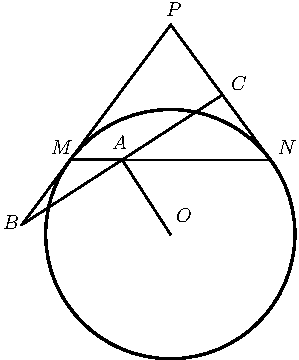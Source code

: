 import graph; size(6cm); real lsf=0.5; pen dps=linewidth(0.7)+fontsize(10); defaultpen(dps); pen ds=black; real xmin=-8.190287940251322,xmax=5.527348369939119,ymin=-5.049687670400258,ymax=7.054109073885427; 
pair O=(0.,0.), M=(-1.604052719341942,1.194577278191629), P=(0.006933236971944258,3.357774629441129), A=(-0.772385867877698,1.1928600267381353), B=(-2.3810559690137376,0.15123399824885175), C=(0.8362842332583417,2.234486055227419); 
draw(circle(O,2.),linewidth(1.2)); draw(M--(1.6089722207919057,1.1879429248579085),linewidth(0.8)); draw(A--O,linewidth(0.8)); draw(P--M,linewidth(0.8)); draw(P--(1.6089722207919057,1.1879429248579085),linewidth(0.8)); draw(M--B,linewidth(0.8)); draw(B--C,linewidth(0.8)); 
dot(O,linewidth(1.pt)+ds); label("$O$",(0.06334869680443976,0.16070864237796093),NE*lsf); dot(M,linewidth(1.pt)+ds); label("$M$",(-1.9424233351057592,1.2442866366282983),NE*lsf); dot((1.6089722207919057,1.1879429248579085),linewidth(1.pt)+ds); label("$N$",(1.700243113650694,1.2442866366282983),NE*lsf); dot(P,linewidth(1.pt)+ds); label("$P$",(-0.098035259786036,3.4575523270119666),NE*lsf); dot(A,linewidth(1.pt)+ds); label("$A$",(-0.9741195955629045,1.3365060403942846),NE*lsf); dot(B,linewidth(1.pt)+ds); label("$B$",(-2.7262882671166415,0.04543438767047821),NE*lsf); dot(C,linewidth(1.pt)+ds); label("$C$",(0.9394330325813083,2.281754928995643),NE*lsf); 
clip((xmin,ymin)--(xmin,ymax)--(xmax,ymax)--(xmax,ymin)--cycle); 
